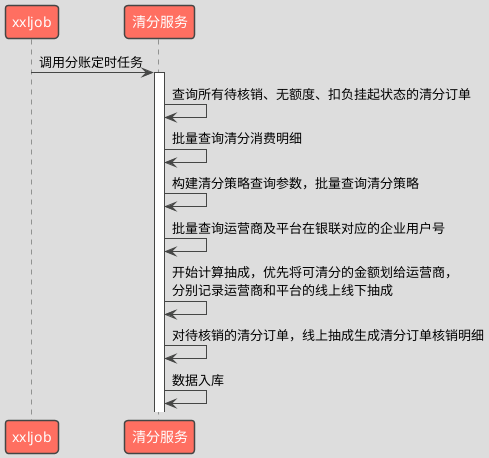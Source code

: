 @startuml
'https://plantuml.com/sequence-diagram
!theme toy

xxljob -> 清分服务: 调用分账定时任务
activate 清分服务
清分服务 -> 清分服务: 查询所有待核销、无额度、扣负挂起状态的清分订单
清分服务 -> 清分服务: 批量查询清分消费明细
清分服务 -> 清分服务: 构建清分策略查询参数，批量查询清分策略
清分服务 -> 清分服务: 批量查询运营商及平台在银联对应的企业用户号
清分服务 -> 清分服务: 开始计算抽成，优先将可清分的金额划给运营商，\n分别记录运营商和平台的线上线下抽成
清分服务 -> 清分服务: 对待核销的清分订单，线上抽成生成清分订单核销明细
清分服务 -> 清分服务: 数据入库
@enduml
